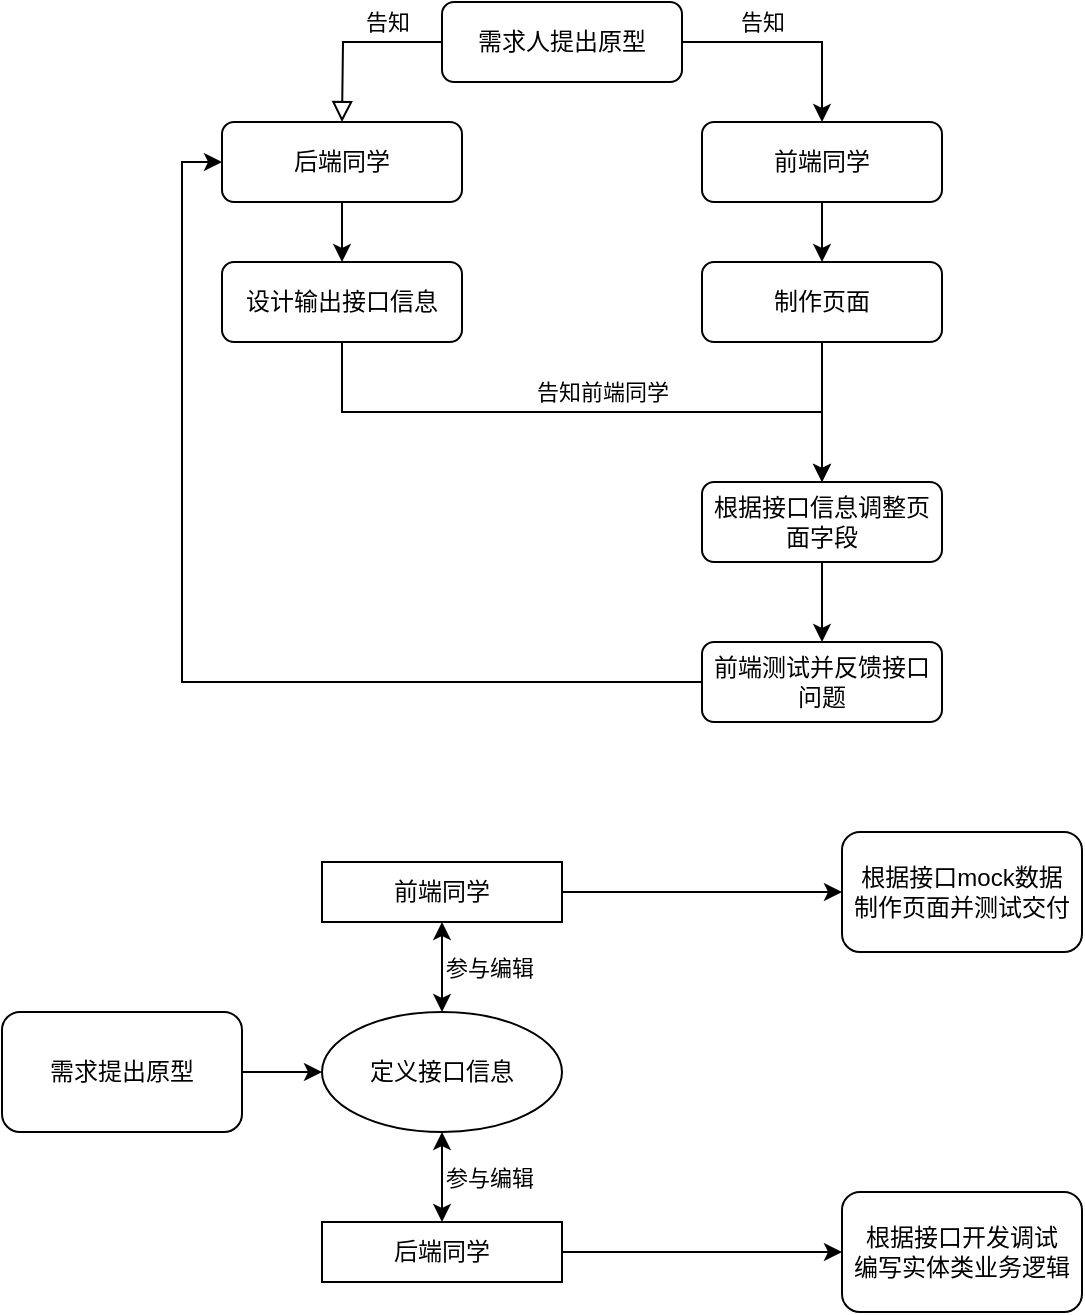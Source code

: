 <mxfile version="17.2.4" type="github">
  <diagram id="C5RBs43oDa-KdzZeNtuy" name="Page-1">
    <mxGraphModel dx="915" dy="574" grid="1" gridSize="10" guides="1" tooltips="1" connect="1" arrows="1" fold="1" page="1" pageScale="1" pageWidth="827" pageHeight="1169" math="0" shadow="0">
      <root>
        <mxCell id="WIyWlLk6GJQsqaUBKTNV-0" />
        <mxCell id="WIyWlLk6GJQsqaUBKTNV-1" parent="WIyWlLk6GJQsqaUBKTNV-0" />
        <mxCell id="WIyWlLk6GJQsqaUBKTNV-2" value="告知" style="rounded=0;html=1;jettySize=auto;orthogonalLoop=1;fontSize=11;endArrow=block;endFill=0;endSize=8;strokeWidth=1;shadow=0;labelBackgroundColor=none;edgeStyle=orthogonalEdgeStyle;align=left;" parent="WIyWlLk6GJQsqaUBKTNV-1" source="WIyWlLk6GJQsqaUBKTNV-3" edge="1">
          <mxGeometry x="-0.111" y="-10" relative="1" as="geometry">
            <mxPoint x="220" y="140" as="targetPoint" />
            <mxPoint as="offset" />
          </mxGeometry>
        </mxCell>
        <mxCell id="GGXpx22eZjB3CcogfM1d-10" value="告知" style="edgeStyle=orthogonalEdgeStyle;rounded=0;orthogonalLoop=1;jettySize=auto;html=1;exitX=1;exitY=0.5;exitDx=0;exitDy=0;entryX=0.5;entryY=0;entryDx=0;entryDy=0;" parent="WIyWlLk6GJQsqaUBKTNV-1" source="WIyWlLk6GJQsqaUBKTNV-3" target="GGXpx22eZjB3CcogfM1d-4" edge="1">
          <mxGeometry x="-0.273" y="10" relative="1" as="geometry">
            <mxPoint as="offset" />
          </mxGeometry>
        </mxCell>
        <mxCell id="WIyWlLk6GJQsqaUBKTNV-3" value="需求人提出原型" style="rounded=1;whiteSpace=wrap;html=1;fontSize=12;glass=0;strokeWidth=1;shadow=0;" parent="WIyWlLk6GJQsqaUBKTNV-1" vertex="1">
          <mxGeometry x="270" y="80" width="120" height="40" as="geometry" />
        </mxCell>
        <mxCell id="GGXpx22eZjB3CcogfM1d-12" value="" style="edgeStyle=orthogonalEdgeStyle;rounded=0;orthogonalLoop=1;jettySize=auto;html=1;" parent="WIyWlLk6GJQsqaUBKTNV-1" source="GGXpx22eZjB3CcogfM1d-0" target="GGXpx22eZjB3CcogfM1d-11" edge="1">
          <mxGeometry relative="1" as="geometry" />
        </mxCell>
        <mxCell id="GGXpx22eZjB3CcogfM1d-0" value="后端同学" style="rounded=1;whiteSpace=wrap;html=1;" parent="WIyWlLk6GJQsqaUBKTNV-1" vertex="1">
          <mxGeometry x="160" y="140" width="120" height="40" as="geometry" />
        </mxCell>
        <mxCell id="GGXpx22eZjB3CcogfM1d-14" value="" style="edgeStyle=orthogonalEdgeStyle;rounded=0;orthogonalLoop=1;jettySize=auto;html=1;" parent="WIyWlLk6GJQsqaUBKTNV-1" source="GGXpx22eZjB3CcogfM1d-4" target="GGXpx22eZjB3CcogfM1d-13" edge="1">
          <mxGeometry relative="1" as="geometry" />
        </mxCell>
        <mxCell id="GGXpx22eZjB3CcogfM1d-4" value="前端同学" style="rounded=1;whiteSpace=wrap;html=1;" parent="WIyWlLk6GJQsqaUBKTNV-1" vertex="1">
          <mxGeometry x="400" y="140" width="120" height="40" as="geometry" />
        </mxCell>
        <mxCell id="GGXpx22eZjB3CcogfM1d-17" value="告知前端同学" style="edgeStyle=orthogonalEdgeStyle;rounded=0;orthogonalLoop=1;jettySize=auto;html=1;exitX=0.5;exitY=1;exitDx=0;exitDy=0;entryX=0.5;entryY=0;entryDx=0;entryDy=0;" parent="WIyWlLk6GJQsqaUBKTNV-1" source="GGXpx22eZjB3CcogfM1d-11" target="GGXpx22eZjB3CcogfM1d-15" edge="1">
          <mxGeometry x="0.062" y="10" relative="1" as="geometry">
            <mxPoint as="offset" />
          </mxGeometry>
        </mxCell>
        <mxCell id="GGXpx22eZjB3CcogfM1d-11" value="设计输出接口信息" style="whiteSpace=wrap;html=1;rounded=1;" parent="WIyWlLk6GJQsqaUBKTNV-1" vertex="1">
          <mxGeometry x="160" y="210" width="120" height="40" as="geometry" />
        </mxCell>
        <mxCell id="GGXpx22eZjB3CcogfM1d-16" value="" style="edgeStyle=orthogonalEdgeStyle;rounded=0;orthogonalLoop=1;jettySize=auto;html=1;" parent="WIyWlLk6GJQsqaUBKTNV-1" source="GGXpx22eZjB3CcogfM1d-13" target="GGXpx22eZjB3CcogfM1d-15" edge="1">
          <mxGeometry relative="1" as="geometry" />
        </mxCell>
        <mxCell id="GGXpx22eZjB3CcogfM1d-13" value="制作页面" style="rounded=1;whiteSpace=wrap;html=1;" parent="WIyWlLk6GJQsqaUBKTNV-1" vertex="1">
          <mxGeometry x="400" y="210" width="120" height="40" as="geometry" />
        </mxCell>
        <mxCell id="GGXpx22eZjB3CcogfM1d-19" value="" style="edgeStyle=orthogonalEdgeStyle;rounded=0;orthogonalLoop=1;jettySize=auto;html=1;" parent="WIyWlLk6GJQsqaUBKTNV-1" source="GGXpx22eZjB3CcogfM1d-15" target="GGXpx22eZjB3CcogfM1d-18" edge="1">
          <mxGeometry relative="1" as="geometry" />
        </mxCell>
        <mxCell id="GGXpx22eZjB3CcogfM1d-15" value="根据接口信息调整页面字段" style="rounded=1;whiteSpace=wrap;html=1;" parent="WIyWlLk6GJQsqaUBKTNV-1" vertex="1">
          <mxGeometry x="400" y="320" width="120" height="40" as="geometry" />
        </mxCell>
        <mxCell id="GGXpx22eZjB3CcogfM1d-20" style="edgeStyle=orthogonalEdgeStyle;rounded=0;orthogonalLoop=1;jettySize=auto;html=1;exitX=0;exitY=0.5;exitDx=0;exitDy=0;entryX=0;entryY=0.5;entryDx=0;entryDy=0;" parent="WIyWlLk6GJQsqaUBKTNV-1" source="GGXpx22eZjB3CcogfM1d-18" target="GGXpx22eZjB3CcogfM1d-0" edge="1">
          <mxGeometry relative="1" as="geometry" />
        </mxCell>
        <mxCell id="GGXpx22eZjB3CcogfM1d-18" value="前端测试并反馈接口问题" style="rounded=1;whiteSpace=wrap;html=1;" parent="WIyWlLk6GJQsqaUBKTNV-1" vertex="1">
          <mxGeometry x="400" y="400" width="120" height="40" as="geometry" />
        </mxCell>
        <mxCell id="GGXpx22eZjB3CcogfM1d-23" value="" style="edgeStyle=orthogonalEdgeStyle;rounded=0;orthogonalLoop=1;jettySize=auto;html=1;" parent="WIyWlLk6GJQsqaUBKTNV-1" source="GGXpx22eZjB3CcogfM1d-21" target="GGXpx22eZjB3CcogfM1d-22" edge="1">
          <mxGeometry relative="1" as="geometry" />
        </mxCell>
        <mxCell id="GGXpx22eZjB3CcogfM1d-21" value="需求提出原型" style="rounded=1;whiteSpace=wrap;html=1;" parent="WIyWlLk6GJQsqaUBKTNV-1" vertex="1">
          <mxGeometry x="50" y="585" width="120" height="60" as="geometry" />
        </mxCell>
        <mxCell id="GGXpx22eZjB3CcogfM1d-22" value="定义接口信息" style="ellipse;whiteSpace=wrap;html=1;rounded=1;" parent="WIyWlLk6GJQsqaUBKTNV-1" vertex="1">
          <mxGeometry x="210" y="585" width="120" height="60" as="geometry" />
        </mxCell>
        <mxCell id="FmmwbrcUFGugAvMDfb-N-0" style="edgeStyle=orthogonalEdgeStyle;rounded=0;orthogonalLoop=1;jettySize=auto;html=1;exitX=1;exitY=0.5;exitDx=0;exitDy=0;entryX=0;entryY=0.5;entryDx=0;entryDy=0;" edge="1" parent="WIyWlLk6GJQsqaUBKTNV-1" source="GGXpx22eZjB3CcogfM1d-24" target="GGXpx22eZjB3CcogfM1d-30">
          <mxGeometry relative="1" as="geometry" />
        </mxCell>
        <mxCell id="GGXpx22eZjB3CcogfM1d-24" value="前端同学" style="rounded=0;whiteSpace=wrap;html=1;" parent="WIyWlLk6GJQsqaUBKTNV-1" vertex="1">
          <mxGeometry x="210" y="510" width="120" height="30" as="geometry" />
        </mxCell>
        <mxCell id="FmmwbrcUFGugAvMDfb-N-1" style="edgeStyle=orthogonalEdgeStyle;rounded=0;orthogonalLoop=1;jettySize=auto;html=1;exitX=1;exitY=0.5;exitDx=0;exitDy=0;entryX=0;entryY=0.5;entryDx=0;entryDy=0;" edge="1" parent="WIyWlLk6GJQsqaUBKTNV-1" source="GGXpx22eZjB3CcogfM1d-25" target="GGXpx22eZjB3CcogfM1d-32">
          <mxGeometry relative="1" as="geometry" />
        </mxCell>
        <mxCell id="GGXpx22eZjB3CcogfM1d-25" value="后端同学" style="rounded=0;whiteSpace=wrap;html=1;" parent="WIyWlLk6GJQsqaUBKTNV-1" vertex="1">
          <mxGeometry x="210" y="690" width="120" height="30" as="geometry" />
        </mxCell>
        <mxCell id="GGXpx22eZjB3CcogfM1d-30" value="根据接口mock数据&lt;br&gt;制作页面并测试交付" style="whiteSpace=wrap;html=1;rounded=1;" parent="WIyWlLk6GJQsqaUBKTNV-1" vertex="1">
          <mxGeometry x="470" y="495" width="120" height="60" as="geometry" />
        </mxCell>
        <mxCell id="GGXpx22eZjB3CcogfM1d-32" value="根据接口开发调试&lt;br&gt;编写实体类业务逻辑" style="whiteSpace=wrap;html=1;rounded=1;" parent="WIyWlLk6GJQsqaUBKTNV-1" vertex="1">
          <mxGeometry x="470" y="675" width="120" height="60" as="geometry" />
        </mxCell>
        <mxCell id="FmmwbrcUFGugAvMDfb-N-2" value="参与编辑" style="endArrow=classic;startArrow=classic;html=1;rounded=0;entryX=0.5;entryY=1;entryDx=0;entryDy=0;align=left;" edge="1" parent="WIyWlLk6GJQsqaUBKTNV-1" source="GGXpx22eZjB3CcogfM1d-22" target="GGXpx22eZjB3CcogfM1d-24">
          <mxGeometry width="50" height="50" relative="1" as="geometry">
            <mxPoint x="450" y="650" as="sourcePoint" />
            <mxPoint x="500" y="600" as="targetPoint" />
          </mxGeometry>
        </mxCell>
        <mxCell id="FmmwbrcUFGugAvMDfb-N-3" value="参与编辑" style="endArrow=classic;startArrow=classic;html=1;rounded=0;exitX=0.5;exitY=0;exitDx=0;exitDy=0;entryX=0.5;entryY=1;entryDx=0;entryDy=0;align=left;" edge="1" parent="WIyWlLk6GJQsqaUBKTNV-1" source="GGXpx22eZjB3CcogfM1d-25" target="GGXpx22eZjB3CcogfM1d-22">
          <mxGeometry width="50" height="50" relative="1" as="geometry">
            <mxPoint x="450" y="650" as="sourcePoint" />
            <mxPoint x="280" y="650" as="targetPoint" />
          </mxGeometry>
        </mxCell>
      </root>
    </mxGraphModel>
  </diagram>
</mxfile>
